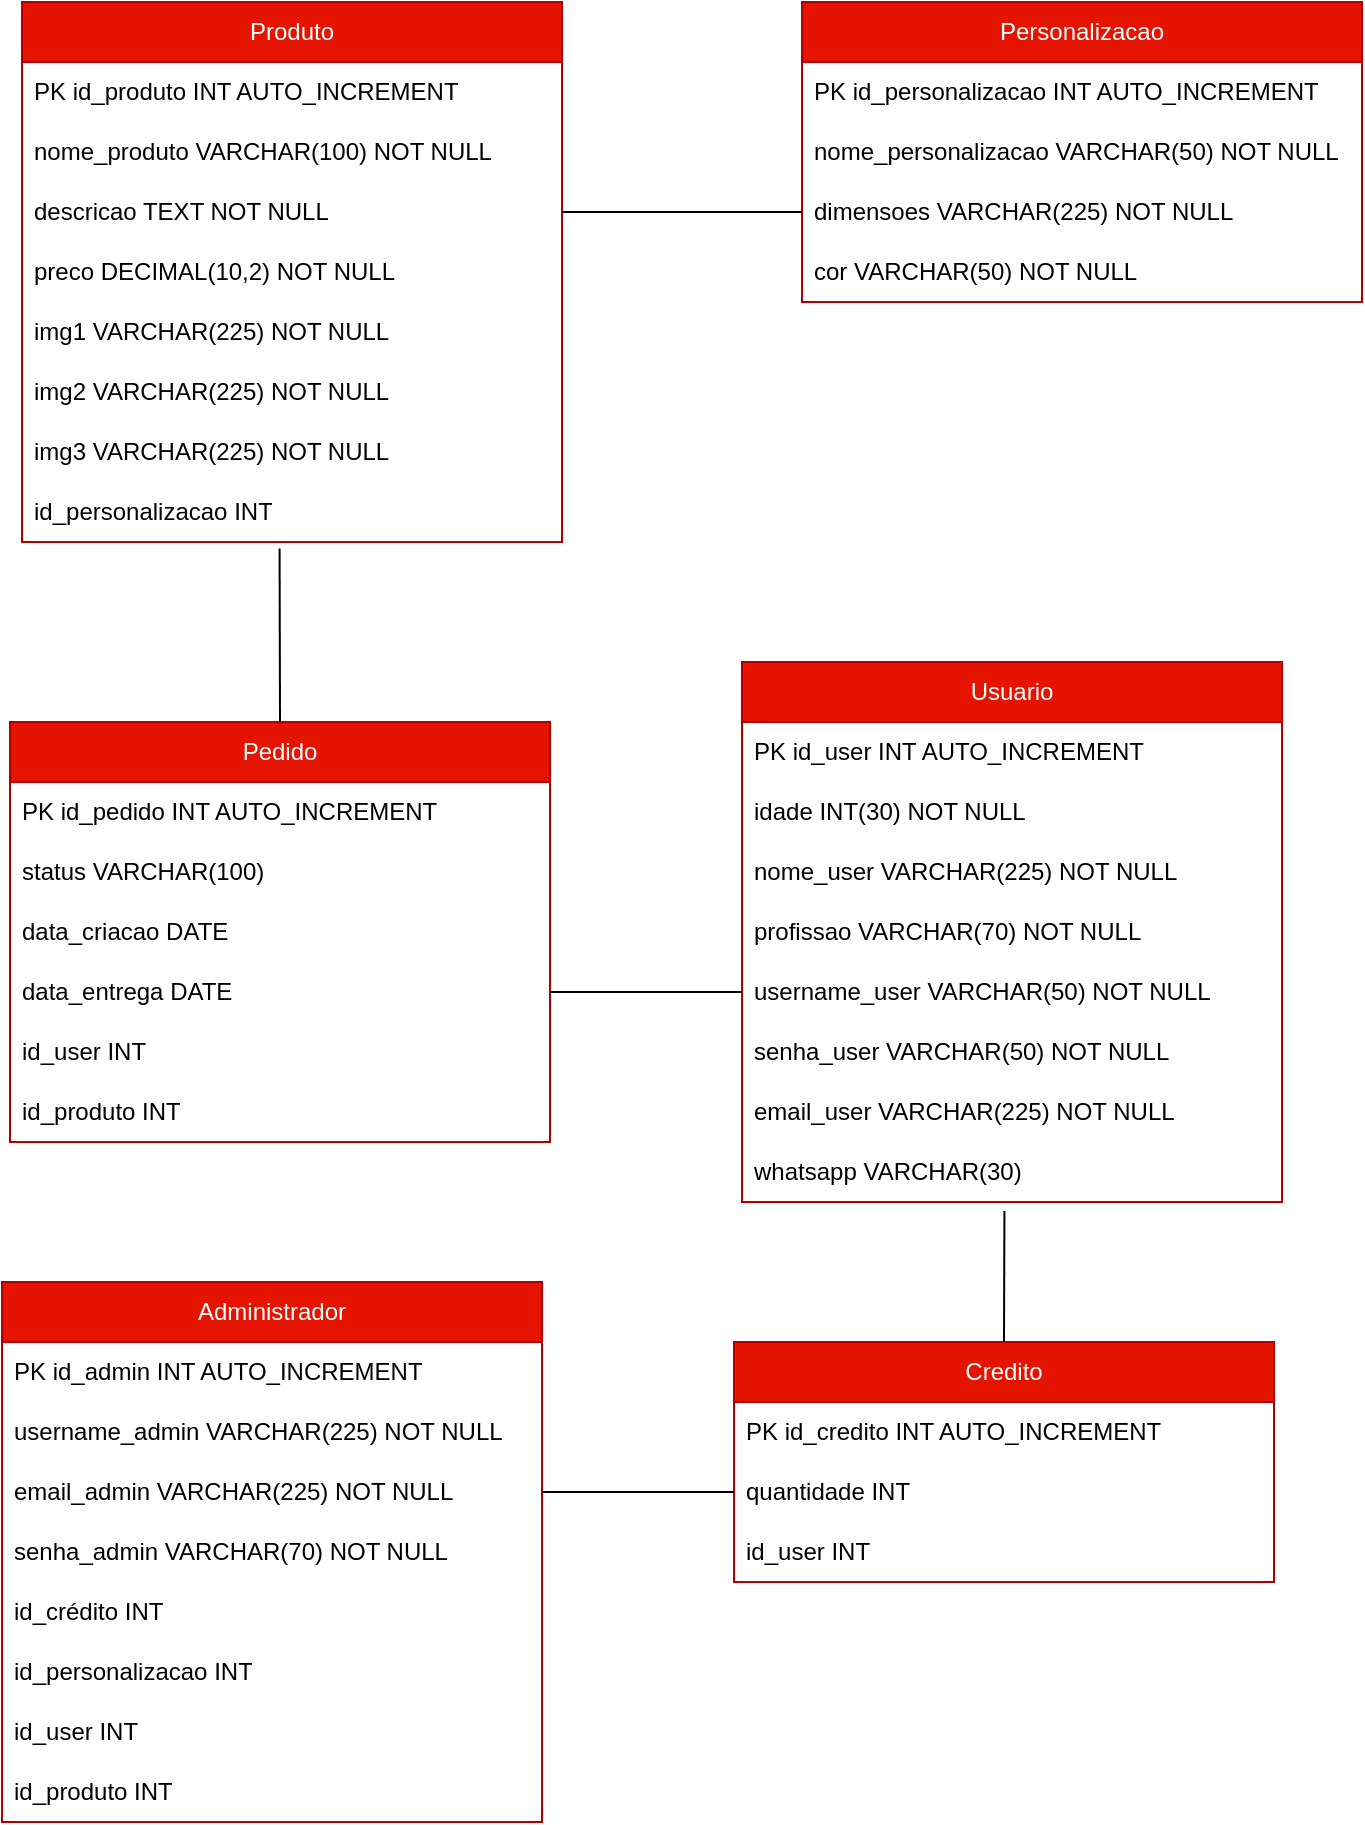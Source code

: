 <mxfile version="28.2.5">
  <diagram id="C5RBs43oDa-KdzZeNtuy" name="Page-1">
    <mxGraphModel dx="1500" dy="1855" grid="1" gridSize="10" guides="1" tooltips="1" connect="1" arrows="1" fold="1" page="1" pageScale="1" pageWidth="827" pageHeight="1169" math="0" shadow="0">
      <root>
        <mxCell id="WIyWlLk6GJQsqaUBKTNV-0" />
        <mxCell id="WIyWlLk6GJQsqaUBKTNV-1" parent="WIyWlLk6GJQsqaUBKTNV-0" />
        <mxCell id="JU90oKozV2Lli0o0x29s-0" value="Produto" style="swimlane;fontStyle=0;childLayout=stackLayout;horizontal=1;startSize=30;horizontalStack=0;resizeParent=1;resizeParentMax=0;resizeLast=0;collapsible=1;marginBottom=0;whiteSpace=wrap;html=1;fillColor=#e51400;strokeColor=#B20000;fontColor=#ffffff;" vertex="1" parent="WIyWlLk6GJQsqaUBKTNV-1">
          <mxGeometry x="83" y="150" width="270" height="270" as="geometry">
            <mxRectangle x="300" y="160" width="80" height="30" as="alternateBounds" />
          </mxGeometry>
        </mxCell>
        <mxCell id="JU90oKozV2Lli0o0x29s-1" value="PK id_produto INT AUTO_INCREMENT" style="text;strokeColor=none;fillColor=none;align=left;verticalAlign=middle;spacingLeft=4;spacingRight=4;overflow=hidden;points=[[0,0.5],[1,0.5]];portConstraint=eastwest;rotatable=0;whiteSpace=wrap;html=1;" vertex="1" parent="JU90oKozV2Lli0o0x29s-0">
          <mxGeometry y="30" width="270" height="30" as="geometry" />
        </mxCell>
        <mxCell id="JU90oKozV2Lli0o0x29s-2" value="nome_produto VARCHAR(100) NOT NULL" style="text;strokeColor=none;fillColor=none;align=left;verticalAlign=middle;spacingLeft=4;spacingRight=4;overflow=hidden;points=[[0,0.5],[1,0.5]];portConstraint=eastwest;rotatable=0;whiteSpace=wrap;html=1;" vertex="1" parent="JU90oKozV2Lli0o0x29s-0">
          <mxGeometry y="60" width="270" height="30" as="geometry" />
        </mxCell>
        <mxCell id="JU90oKozV2Lli0o0x29s-3" value="descricao TEXT NOT NULL" style="text;strokeColor=none;fillColor=none;align=left;verticalAlign=middle;spacingLeft=4;spacingRight=4;overflow=hidden;points=[[0,0.5],[1,0.5]];portConstraint=eastwest;rotatable=0;whiteSpace=wrap;html=1;" vertex="1" parent="JU90oKozV2Lli0o0x29s-0">
          <mxGeometry y="90" width="270" height="30" as="geometry" />
        </mxCell>
        <mxCell id="JU90oKozV2Lli0o0x29s-11" value="preco DECIMAL(10,2) NOT NULL" style="text;strokeColor=none;fillColor=none;align=left;verticalAlign=middle;spacingLeft=4;spacingRight=4;overflow=hidden;points=[[0,0.5],[1,0.5]];portConstraint=eastwest;rotatable=0;whiteSpace=wrap;html=1;" vertex="1" parent="JU90oKozV2Lli0o0x29s-0">
          <mxGeometry y="120" width="270" height="30" as="geometry" />
        </mxCell>
        <mxCell id="JU90oKozV2Lli0o0x29s-12" value="img1 VARCHAR(225) NOT NULL" style="text;strokeColor=none;fillColor=none;align=left;verticalAlign=middle;spacingLeft=4;spacingRight=4;overflow=hidden;points=[[0,0.5],[1,0.5]];portConstraint=eastwest;rotatable=0;whiteSpace=wrap;html=1;" vertex="1" parent="JU90oKozV2Lli0o0x29s-0">
          <mxGeometry y="150" width="270" height="30" as="geometry" />
        </mxCell>
        <mxCell id="JU90oKozV2Lli0o0x29s-13" value="img2 VARCHAR(225) NOT NULL" style="text;strokeColor=none;fillColor=none;align=left;verticalAlign=middle;spacingLeft=4;spacingRight=4;overflow=hidden;points=[[0,0.5],[1,0.5]];portConstraint=eastwest;rotatable=0;whiteSpace=wrap;html=1;" vertex="1" parent="JU90oKozV2Lli0o0x29s-0">
          <mxGeometry y="180" width="270" height="30" as="geometry" />
        </mxCell>
        <mxCell id="JU90oKozV2Lli0o0x29s-14" value="img3 VARCHAR(225) NOT NULL" style="text;strokeColor=none;fillColor=none;align=left;verticalAlign=middle;spacingLeft=4;spacingRight=4;overflow=hidden;points=[[0,0.5],[1,0.5]];portConstraint=eastwest;rotatable=0;whiteSpace=wrap;html=1;" vertex="1" parent="JU90oKozV2Lli0o0x29s-0">
          <mxGeometry y="210" width="270" height="30" as="geometry" />
        </mxCell>
        <mxCell id="JU90oKozV2Lli0o0x29s-15" value="id_personalizacao INT" style="text;strokeColor=none;fillColor=none;align=left;verticalAlign=middle;spacingLeft=4;spacingRight=4;overflow=hidden;points=[[0,0.5],[1,0.5]];portConstraint=eastwest;rotatable=0;whiteSpace=wrap;html=1;" vertex="1" parent="JU90oKozV2Lli0o0x29s-0">
          <mxGeometry y="240" width="270" height="30" as="geometry" />
        </mxCell>
        <mxCell id="JU90oKozV2Lli0o0x29s-16" value="Personalizacao" style="swimlane;fontStyle=0;childLayout=stackLayout;horizontal=1;startSize=30;horizontalStack=0;resizeParent=1;resizeParentMax=0;resizeLast=0;collapsible=1;marginBottom=0;whiteSpace=wrap;html=1;fillColor=#e51400;strokeColor=#B20000;fontColor=#ffffff;" vertex="1" parent="WIyWlLk6GJQsqaUBKTNV-1">
          <mxGeometry x="473" y="150" width="280" height="150" as="geometry">
            <mxRectangle x="300" y="160" width="80" height="30" as="alternateBounds" />
          </mxGeometry>
        </mxCell>
        <mxCell id="JU90oKozV2Lli0o0x29s-17" value="PK id_personalizacao INT AUTO_INCREMENT" style="text;strokeColor=none;fillColor=none;align=left;verticalAlign=middle;spacingLeft=4;spacingRight=4;overflow=hidden;points=[[0,0.5],[1,0.5]];portConstraint=eastwest;rotatable=0;whiteSpace=wrap;html=1;" vertex="1" parent="JU90oKozV2Lli0o0x29s-16">
          <mxGeometry y="30" width="280" height="30" as="geometry" />
        </mxCell>
        <mxCell id="JU90oKozV2Lli0o0x29s-18" value="nome_personalizacao VARCHAR(50) NOT NULL" style="text;strokeColor=none;fillColor=none;align=left;verticalAlign=middle;spacingLeft=4;spacingRight=4;overflow=hidden;points=[[0,0.5],[1,0.5]];portConstraint=eastwest;rotatable=0;whiteSpace=wrap;html=1;" vertex="1" parent="JU90oKozV2Lli0o0x29s-16">
          <mxGeometry y="60" width="280" height="30" as="geometry" />
        </mxCell>
        <mxCell id="JU90oKozV2Lli0o0x29s-19" value="dimensoes VARCHAR(225) NOT NULL" style="text;strokeColor=none;fillColor=none;align=left;verticalAlign=middle;spacingLeft=4;spacingRight=4;overflow=hidden;points=[[0,0.5],[1,0.5]];portConstraint=eastwest;rotatable=0;whiteSpace=wrap;html=1;" vertex="1" parent="JU90oKozV2Lli0o0x29s-16">
          <mxGeometry y="90" width="280" height="30" as="geometry" />
        </mxCell>
        <mxCell id="JU90oKozV2Lli0o0x29s-21" value="cor VARCHAR(50) NOT NULL" style="text;strokeColor=none;fillColor=none;align=left;verticalAlign=middle;spacingLeft=4;spacingRight=4;overflow=hidden;points=[[0,0.5],[1,0.5]];portConstraint=eastwest;rotatable=0;whiteSpace=wrap;html=1;" vertex="1" parent="JU90oKozV2Lli0o0x29s-16">
          <mxGeometry y="120" width="280" height="30" as="geometry" />
        </mxCell>
        <mxCell id="JU90oKozV2Lli0o0x29s-25" value="Pedido" style="swimlane;fontStyle=0;childLayout=stackLayout;horizontal=1;startSize=30;horizontalStack=0;resizeParent=1;resizeParentMax=0;resizeLast=0;collapsible=1;marginBottom=0;whiteSpace=wrap;html=1;fillColor=#e51400;strokeColor=#B20000;fontColor=#ffffff;" vertex="1" parent="WIyWlLk6GJQsqaUBKTNV-1">
          <mxGeometry x="77" y="510" width="270" height="210" as="geometry">
            <mxRectangle x="300" y="160" width="80" height="30" as="alternateBounds" />
          </mxGeometry>
        </mxCell>
        <mxCell id="JU90oKozV2Lli0o0x29s-26" value="PK id_pedido INT AUTO_INCREMENT" style="text;strokeColor=none;fillColor=none;align=left;verticalAlign=middle;spacingLeft=4;spacingRight=4;overflow=hidden;points=[[0,0.5],[1,0.5]];portConstraint=eastwest;rotatable=0;whiteSpace=wrap;html=1;" vertex="1" parent="JU90oKozV2Lli0o0x29s-25">
          <mxGeometry y="30" width="270" height="30" as="geometry" />
        </mxCell>
        <mxCell id="JU90oKozV2Lli0o0x29s-27" value="status VARCHAR(100)" style="text;strokeColor=none;fillColor=none;align=left;verticalAlign=middle;spacingLeft=4;spacingRight=4;overflow=hidden;points=[[0,0.5],[1,0.5]];portConstraint=eastwest;rotatable=0;whiteSpace=wrap;html=1;" vertex="1" parent="JU90oKozV2Lli0o0x29s-25">
          <mxGeometry y="60" width="270" height="30" as="geometry" />
        </mxCell>
        <mxCell id="JU90oKozV2Lli0o0x29s-28" value="data_criacao DATE" style="text;strokeColor=none;fillColor=none;align=left;verticalAlign=middle;spacingLeft=4;spacingRight=4;overflow=hidden;points=[[0,0.5],[1,0.5]];portConstraint=eastwest;rotatable=0;whiteSpace=wrap;html=1;" vertex="1" parent="JU90oKozV2Lli0o0x29s-25">
          <mxGeometry y="90" width="270" height="30" as="geometry" />
        </mxCell>
        <mxCell id="JU90oKozV2Lli0o0x29s-29" value="data_entrega DATE" style="text;strokeColor=none;fillColor=none;align=left;verticalAlign=middle;spacingLeft=4;spacingRight=4;overflow=hidden;points=[[0,0.5],[1,0.5]];portConstraint=eastwest;rotatable=0;whiteSpace=wrap;html=1;" vertex="1" parent="JU90oKozV2Lli0o0x29s-25">
          <mxGeometry y="120" width="270" height="30" as="geometry" />
        </mxCell>
        <mxCell id="JU90oKozV2Lli0o0x29s-32" value="id_user INT" style="text;strokeColor=none;fillColor=none;align=left;verticalAlign=middle;spacingLeft=4;spacingRight=4;overflow=hidden;points=[[0,0.5],[1,0.5]];portConstraint=eastwest;rotatable=0;whiteSpace=wrap;html=1;" vertex="1" parent="JU90oKozV2Lli0o0x29s-25">
          <mxGeometry y="150" width="270" height="30" as="geometry" />
        </mxCell>
        <mxCell id="JU90oKozV2Lli0o0x29s-33" value="id_produto INT" style="text;strokeColor=none;fillColor=none;align=left;verticalAlign=middle;spacingLeft=4;spacingRight=4;overflow=hidden;points=[[0,0.5],[1,0.5]];portConstraint=eastwest;rotatable=0;whiteSpace=wrap;html=1;" vertex="1" parent="JU90oKozV2Lli0o0x29s-25">
          <mxGeometry y="180" width="270" height="30" as="geometry" />
        </mxCell>
        <mxCell id="JU90oKozV2Lli0o0x29s-34" value="Usuario" style="swimlane;fontStyle=0;childLayout=stackLayout;horizontal=1;startSize=30;horizontalStack=0;resizeParent=1;resizeParentMax=0;resizeLast=0;collapsible=1;marginBottom=0;whiteSpace=wrap;html=1;fillColor=#e51400;strokeColor=#B20000;fontColor=#ffffff;" vertex="1" parent="WIyWlLk6GJQsqaUBKTNV-1">
          <mxGeometry x="443" y="480" width="270" height="270" as="geometry">
            <mxRectangle x="300" y="160" width="80" height="30" as="alternateBounds" />
          </mxGeometry>
        </mxCell>
        <mxCell id="JU90oKozV2Lli0o0x29s-35" value="PK id_user INT AUTO_INCREMENT" style="text;strokeColor=none;fillColor=none;align=left;verticalAlign=middle;spacingLeft=4;spacingRight=4;overflow=hidden;points=[[0,0.5],[1,0.5]];portConstraint=eastwest;rotatable=0;whiteSpace=wrap;html=1;" vertex="1" parent="JU90oKozV2Lli0o0x29s-34">
          <mxGeometry y="30" width="270" height="30" as="geometry" />
        </mxCell>
        <mxCell id="JU90oKozV2Lli0o0x29s-36" value="idade INT(30) NOT NULL" style="text;strokeColor=none;fillColor=none;align=left;verticalAlign=middle;spacingLeft=4;spacingRight=4;overflow=hidden;points=[[0,0.5],[1,0.5]];portConstraint=eastwest;rotatable=0;whiteSpace=wrap;html=1;" vertex="1" parent="JU90oKozV2Lli0o0x29s-34">
          <mxGeometry y="60" width="270" height="30" as="geometry" />
        </mxCell>
        <mxCell id="JU90oKozV2Lli0o0x29s-37" value="nome_user VARCHAR(225) NOT NULL" style="text;strokeColor=none;fillColor=none;align=left;verticalAlign=middle;spacingLeft=4;spacingRight=4;overflow=hidden;points=[[0,0.5],[1,0.5]];portConstraint=eastwest;rotatable=0;whiteSpace=wrap;html=1;" vertex="1" parent="JU90oKozV2Lli0o0x29s-34">
          <mxGeometry y="90" width="270" height="30" as="geometry" />
        </mxCell>
        <mxCell id="JU90oKozV2Lli0o0x29s-38" value="profissao VARCHAR(70) NOT NULL" style="text;strokeColor=none;fillColor=none;align=left;verticalAlign=middle;spacingLeft=4;spacingRight=4;overflow=hidden;points=[[0,0.5],[1,0.5]];portConstraint=eastwest;rotatable=0;whiteSpace=wrap;html=1;" vertex="1" parent="JU90oKozV2Lli0o0x29s-34">
          <mxGeometry y="120" width="270" height="30" as="geometry" />
        </mxCell>
        <mxCell id="JU90oKozV2Lli0o0x29s-39" value="username_user VARCHAR(50) NOT NULL" style="text;strokeColor=none;fillColor=none;align=left;verticalAlign=middle;spacingLeft=4;spacingRight=4;overflow=hidden;points=[[0,0.5],[1,0.5]];portConstraint=eastwest;rotatable=0;whiteSpace=wrap;html=1;" vertex="1" parent="JU90oKozV2Lli0o0x29s-34">
          <mxGeometry y="150" width="270" height="30" as="geometry" />
        </mxCell>
        <mxCell id="JU90oKozV2Lli0o0x29s-40" value="senha_user VARCHAR(50) NOT NULL" style="text;strokeColor=none;fillColor=none;align=left;verticalAlign=middle;spacingLeft=4;spacingRight=4;overflow=hidden;points=[[0,0.5],[1,0.5]];portConstraint=eastwest;rotatable=0;whiteSpace=wrap;html=1;" vertex="1" parent="JU90oKozV2Lli0o0x29s-34">
          <mxGeometry y="180" width="270" height="30" as="geometry" />
        </mxCell>
        <mxCell id="JU90oKozV2Lli0o0x29s-41" value="email_user VARCHAR(225) NOT NULL" style="text;strokeColor=none;fillColor=none;align=left;verticalAlign=middle;spacingLeft=4;spacingRight=4;overflow=hidden;points=[[0,0.5],[1,0.5]];portConstraint=eastwest;rotatable=0;whiteSpace=wrap;html=1;" vertex="1" parent="JU90oKozV2Lli0o0x29s-34">
          <mxGeometry y="210" width="270" height="30" as="geometry" />
        </mxCell>
        <mxCell id="JU90oKozV2Lli0o0x29s-42" value="whatsapp VARCHAR(30)" style="text;strokeColor=none;fillColor=none;align=left;verticalAlign=middle;spacingLeft=4;spacingRight=4;overflow=hidden;points=[[0,0.5],[1,0.5]];portConstraint=eastwest;rotatable=0;whiteSpace=wrap;html=1;" vertex="1" parent="JU90oKozV2Lli0o0x29s-34">
          <mxGeometry y="240" width="270" height="30" as="geometry" />
        </mxCell>
        <mxCell id="JU90oKozV2Lli0o0x29s-43" value="Credito" style="swimlane;fontStyle=0;childLayout=stackLayout;horizontal=1;startSize=30;horizontalStack=0;resizeParent=1;resizeParentMax=0;resizeLast=0;collapsible=1;marginBottom=0;whiteSpace=wrap;html=1;fillColor=#e51400;strokeColor=#B20000;fontColor=#ffffff;" vertex="1" parent="WIyWlLk6GJQsqaUBKTNV-1">
          <mxGeometry x="439" y="820" width="270" height="120" as="geometry">
            <mxRectangle x="300" y="160" width="80" height="30" as="alternateBounds" />
          </mxGeometry>
        </mxCell>
        <mxCell id="JU90oKozV2Lli0o0x29s-44" value="PK id_credito INT AUTO_INCREMENT" style="text;strokeColor=none;fillColor=none;align=left;verticalAlign=middle;spacingLeft=4;spacingRight=4;overflow=hidden;points=[[0,0.5],[1,0.5]];portConstraint=eastwest;rotatable=0;whiteSpace=wrap;html=1;" vertex="1" parent="JU90oKozV2Lli0o0x29s-43">
          <mxGeometry y="30" width="270" height="30" as="geometry" />
        </mxCell>
        <mxCell id="JU90oKozV2Lli0o0x29s-46" value="quantidade INT" style="text;strokeColor=none;fillColor=none;align=left;verticalAlign=middle;spacingLeft=4;spacingRight=4;overflow=hidden;points=[[0,0.5],[1,0.5]];portConstraint=eastwest;rotatable=0;whiteSpace=wrap;html=1;" vertex="1" parent="JU90oKozV2Lli0o0x29s-43">
          <mxGeometry y="60" width="270" height="30" as="geometry" />
        </mxCell>
        <mxCell id="JU90oKozV2Lli0o0x29s-48" value="id_user INT" style="text;strokeColor=none;fillColor=none;align=left;verticalAlign=middle;spacingLeft=4;spacingRight=4;overflow=hidden;points=[[0,0.5],[1,0.5]];portConstraint=eastwest;rotatable=0;whiteSpace=wrap;html=1;" vertex="1" parent="JU90oKozV2Lli0o0x29s-43">
          <mxGeometry y="90" width="270" height="30" as="geometry" />
        </mxCell>
        <mxCell id="JU90oKozV2Lli0o0x29s-50" value="Administrador" style="swimlane;fontStyle=0;childLayout=stackLayout;horizontal=1;startSize=30;horizontalStack=0;resizeParent=1;resizeParentMax=0;resizeLast=0;collapsible=1;marginBottom=0;whiteSpace=wrap;html=1;fillColor=#e51400;strokeColor=#B20000;fontColor=#ffffff;" vertex="1" parent="WIyWlLk6GJQsqaUBKTNV-1">
          <mxGeometry x="73" y="790" width="270" height="270" as="geometry">
            <mxRectangle x="300" y="160" width="80" height="30" as="alternateBounds" />
          </mxGeometry>
        </mxCell>
        <mxCell id="JU90oKozV2Lli0o0x29s-51" value="PK id_admin INT AUTO_INCREMENT" style="text;strokeColor=none;fillColor=none;align=left;verticalAlign=middle;spacingLeft=4;spacingRight=4;overflow=hidden;points=[[0,0.5],[1,0.5]];portConstraint=eastwest;rotatable=0;whiteSpace=wrap;html=1;" vertex="1" parent="JU90oKozV2Lli0o0x29s-50">
          <mxGeometry y="30" width="270" height="30" as="geometry" />
        </mxCell>
        <mxCell id="JU90oKozV2Lli0o0x29s-52" value="username_admin VARCHAR(225) NOT NULL" style="text;strokeColor=none;fillColor=none;align=left;verticalAlign=middle;spacingLeft=4;spacingRight=4;overflow=hidden;points=[[0,0.5],[1,0.5]];portConstraint=eastwest;rotatable=0;whiteSpace=wrap;html=1;" vertex="1" parent="JU90oKozV2Lli0o0x29s-50">
          <mxGeometry y="60" width="270" height="30" as="geometry" />
        </mxCell>
        <mxCell id="JU90oKozV2Lli0o0x29s-53" value="email_admin VARCHAR(225) NOT NULL" style="text;strokeColor=none;fillColor=none;align=left;verticalAlign=middle;spacingLeft=4;spacingRight=4;overflow=hidden;points=[[0,0.5],[1,0.5]];portConstraint=eastwest;rotatable=0;whiteSpace=wrap;html=1;" vertex="1" parent="JU90oKozV2Lli0o0x29s-50">
          <mxGeometry y="90" width="270" height="30" as="geometry" />
        </mxCell>
        <mxCell id="JU90oKozV2Lli0o0x29s-54" value="senha_admin VARCHAR(70) NOT NULL" style="text;strokeColor=none;fillColor=none;align=left;verticalAlign=middle;spacingLeft=4;spacingRight=4;overflow=hidden;points=[[0,0.5],[1,0.5]];portConstraint=eastwest;rotatable=0;whiteSpace=wrap;html=1;" vertex="1" parent="JU90oKozV2Lli0o0x29s-50">
          <mxGeometry y="120" width="270" height="30" as="geometry" />
        </mxCell>
        <mxCell id="JU90oKozV2Lli0o0x29s-55" value="id_crédito INT" style="text;strokeColor=none;fillColor=none;align=left;verticalAlign=middle;spacingLeft=4;spacingRight=4;overflow=hidden;points=[[0,0.5],[1,0.5]];portConstraint=eastwest;rotatable=0;whiteSpace=wrap;html=1;" vertex="1" parent="JU90oKozV2Lli0o0x29s-50">
          <mxGeometry y="150" width="270" height="30" as="geometry" />
        </mxCell>
        <mxCell id="JU90oKozV2Lli0o0x29s-56" value="id_personalizacao INT" style="text;strokeColor=none;fillColor=none;align=left;verticalAlign=middle;spacingLeft=4;spacingRight=4;overflow=hidden;points=[[0,0.5],[1,0.5]];portConstraint=eastwest;rotatable=0;whiteSpace=wrap;html=1;" vertex="1" parent="JU90oKozV2Lli0o0x29s-50">
          <mxGeometry y="180" width="270" height="30" as="geometry" />
        </mxCell>
        <mxCell id="JU90oKozV2Lli0o0x29s-57" value="id_user INT" style="text;strokeColor=none;fillColor=none;align=left;verticalAlign=middle;spacingLeft=4;spacingRight=4;overflow=hidden;points=[[0,0.5],[1,0.5]];portConstraint=eastwest;rotatable=0;whiteSpace=wrap;html=1;" vertex="1" parent="JU90oKozV2Lli0o0x29s-50">
          <mxGeometry y="210" width="270" height="30" as="geometry" />
        </mxCell>
        <mxCell id="JU90oKozV2Lli0o0x29s-58" value="id_produto INT" style="text;strokeColor=none;fillColor=none;align=left;verticalAlign=middle;spacingLeft=4;spacingRight=4;overflow=hidden;points=[[0,0.5],[1,0.5]];portConstraint=eastwest;rotatable=0;whiteSpace=wrap;html=1;" vertex="1" parent="JU90oKozV2Lli0o0x29s-50">
          <mxGeometry y="240" width="270" height="30" as="geometry" />
        </mxCell>
        <mxCell id="JU90oKozV2Lli0o0x29s-59" value="" style="endArrow=none;html=1;rounded=0;entryX=0;entryY=0.5;entryDx=0;entryDy=0;exitX=1;exitY=0.5;exitDx=0;exitDy=0;" edge="1" parent="WIyWlLk6GJQsqaUBKTNV-1" source="JU90oKozV2Lli0o0x29s-3" target="JU90oKozV2Lli0o0x29s-19">
          <mxGeometry width="50" height="50" relative="1" as="geometry">
            <mxPoint x="423" y="270" as="sourcePoint" />
            <mxPoint x="573" y="300" as="targetPoint" />
          </mxGeometry>
        </mxCell>
        <mxCell id="JU90oKozV2Lli0o0x29s-60" value="" style="endArrow=none;html=1;rounded=0;entryX=0.477;entryY=1.108;entryDx=0;entryDy=0;entryPerimeter=0;exitX=0.5;exitY=0;exitDx=0;exitDy=0;" edge="1" parent="WIyWlLk6GJQsqaUBKTNV-1" source="JU90oKozV2Lli0o0x29s-25" target="JU90oKozV2Lli0o0x29s-15">
          <mxGeometry width="50" height="50" relative="1" as="geometry">
            <mxPoint x="173" y="550" as="sourcePoint" />
            <mxPoint x="223" y="500" as="targetPoint" />
          </mxGeometry>
        </mxCell>
        <mxCell id="JU90oKozV2Lli0o0x29s-61" value="" style="endArrow=none;html=1;rounded=0;entryX=1;entryY=0.5;entryDx=0;entryDy=0;exitX=0;exitY=0.5;exitDx=0;exitDy=0;" edge="1" parent="WIyWlLk6GJQsqaUBKTNV-1" source="JU90oKozV2Lli0o0x29s-39" target="JU90oKozV2Lli0o0x29s-29">
          <mxGeometry width="50" height="50" relative="1" as="geometry">
            <mxPoint x="423" y="710" as="sourcePoint" />
            <mxPoint x="473" y="660" as="targetPoint" />
          </mxGeometry>
        </mxCell>
        <mxCell id="JU90oKozV2Lli0o0x29s-62" value="" style="endArrow=none;html=1;rounded=0;entryX=0.486;entryY=1.15;entryDx=0;entryDy=0;entryPerimeter=0;exitX=0.5;exitY=0;exitDx=0;exitDy=0;" edge="1" parent="WIyWlLk6GJQsqaUBKTNV-1" source="JU90oKozV2Lli0o0x29s-43" target="JU90oKozV2Lli0o0x29s-42">
          <mxGeometry width="50" height="50" relative="1" as="geometry">
            <mxPoint x="423" y="710" as="sourcePoint" />
            <mxPoint x="473" y="660" as="targetPoint" />
          </mxGeometry>
        </mxCell>
        <mxCell id="JU90oKozV2Lli0o0x29s-63" value="" style="endArrow=none;html=1;rounded=0;entryX=0;entryY=0.5;entryDx=0;entryDy=0;exitX=1;exitY=0.5;exitDx=0;exitDy=0;" edge="1" parent="WIyWlLk6GJQsqaUBKTNV-1" source="JU90oKozV2Lli0o0x29s-53" target="JU90oKozV2Lli0o0x29s-46">
          <mxGeometry width="50" height="50" relative="1" as="geometry">
            <mxPoint x="423" y="830" as="sourcePoint" />
            <mxPoint x="473" y="780" as="targetPoint" />
          </mxGeometry>
        </mxCell>
      </root>
    </mxGraphModel>
  </diagram>
</mxfile>

